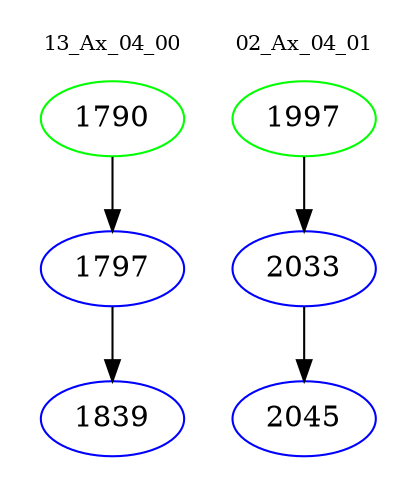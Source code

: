 digraph{
subgraph cluster_0 {
color = white
label = "13_Ax_04_00";
fontsize=10;
T0_1790 [label="1790", color="green"]
T0_1790 -> T0_1797 [color="black"]
T0_1797 [label="1797", color="blue"]
T0_1797 -> T0_1839 [color="black"]
T0_1839 [label="1839", color="blue"]
}
subgraph cluster_1 {
color = white
label = "02_Ax_04_01";
fontsize=10;
T1_1997 [label="1997", color="green"]
T1_1997 -> T1_2033 [color="black"]
T1_2033 [label="2033", color="blue"]
T1_2033 -> T1_2045 [color="black"]
T1_2045 [label="2045", color="blue"]
}
}
